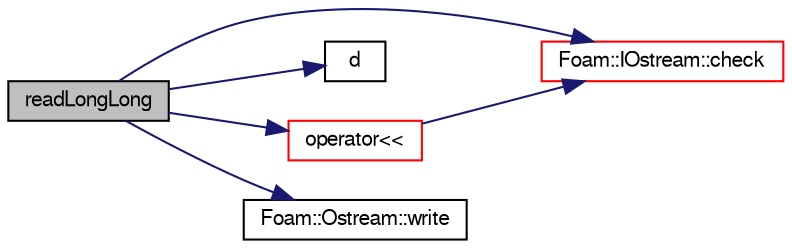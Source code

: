 digraph "readLongLong"
{
  bgcolor="transparent";
  edge [fontname="FreeSans",fontsize="10",labelfontname="FreeSans",labelfontsize="10"];
  node [fontname="FreeSans",fontsize="10",shape=record];
  rankdir="LR";
  Node117245 [label="readLongLong",height=0.2,width=0.4,color="black", fillcolor="grey75", style="filled", fontcolor="black"];
  Node117245 -> Node117246 [color="midnightblue",fontsize="10",style="solid",fontname="FreeSans"];
  Node117246 [label="Foam::IOstream::check",height=0.2,width=0.4,color="red",URL="$a26226.html#a367eb3425fc4e8270e2aa961df8ac8a5",tooltip="Check IOstream status for given operation. "];
  Node117245 -> Node117295 [color="midnightblue",fontsize="10",style="solid",fontname="FreeSans"];
  Node117295 [label="d",height=0.2,width=0.4,color="black",URL="$a38951.html#aa182a9055736468dd160f12649a01fd1"];
  Node117245 -> Node117296 [color="midnightblue",fontsize="10",style="solid",fontname="FreeSans"];
  Node117296 [label="operator\<\<",height=0.2,width=0.4,color="red",URL="$a21124.html#ae86a76a63deefbe1a4490c873ad8e1b2"];
  Node117296 -> Node117246 [color="midnightblue",fontsize="10",style="solid",fontname="FreeSans"];
  Node117245 -> Node117298 [color="midnightblue",fontsize="10",style="solid",fontname="FreeSans"];
  Node117298 [label="Foam::Ostream::write",height=0.2,width=0.4,color="black",URL="$a26238.html#a81a19ad9e4098b4701cc8bab9a59d78b",tooltip="Write next token to stream. "];
}
